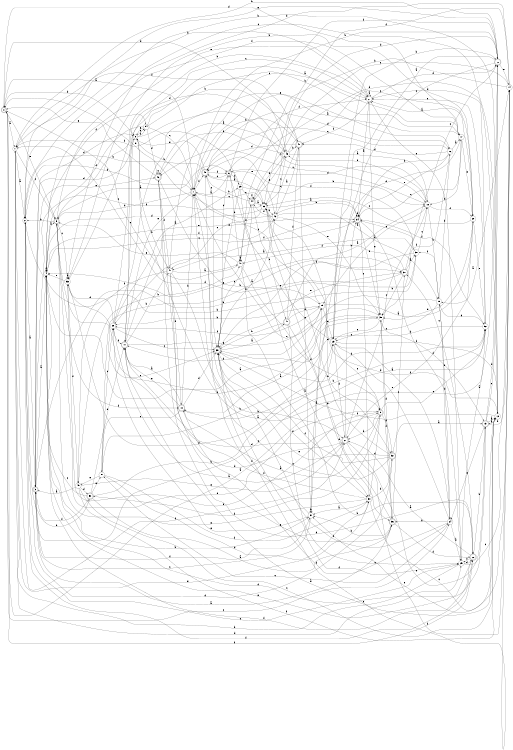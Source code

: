 digraph n44_10 {
__start0 [label="" shape="none"];

rankdir=LR;
size="8,5";

s0 [style="rounded,filled", color="black", fillcolor="white" shape="doublecircle", label="0"];
s1 [style="filled", color="black", fillcolor="white" shape="circle", label="1"];
s2 [style="filled", color="black", fillcolor="white" shape="circle", label="2"];
s3 [style="rounded,filled", color="black", fillcolor="white" shape="doublecircle", label="3"];
s4 [style="filled", color="black", fillcolor="white" shape="circle", label="4"];
s5 [style="rounded,filled", color="black", fillcolor="white" shape="doublecircle", label="5"];
s6 [style="rounded,filled", color="black", fillcolor="white" shape="doublecircle", label="6"];
s7 [style="rounded,filled", color="black", fillcolor="white" shape="doublecircle", label="7"];
s8 [style="filled", color="black", fillcolor="white" shape="circle", label="8"];
s9 [style="rounded,filled", color="black", fillcolor="white" shape="doublecircle", label="9"];
s10 [style="rounded,filled", color="black", fillcolor="white" shape="doublecircle", label="10"];
s11 [style="rounded,filled", color="black", fillcolor="white" shape="doublecircle", label="11"];
s12 [style="filled", color="black", fillcolor="white" shape="circle", label="12"];
s13 [style="rounded,filled", color="black", fillcolor="white" shape="doublecircle", label="13"];
s14 [style="filled", color="black", fillcolor="white" shape="circle", label="14"];
s15 [style="filled", color="black", fillcolor="white" shape="circle", label="15"];
s16 [style="filled", color="black", fillcolor="white" shape="circle", label="16"];
s17 [style="filled", color="black", fillcolor="white" shape="circle", label="17"];
s18 [style="filled", color="black", fillcolor="white" shape="circle", label="18"];
s19 [style="filled", color="black", fillcolor="white" shape="circle", label="19"];
s20 [style="filled", color="black", fillcolor="white" shape="circle", label="20"];
s21 [style="filled", color="black", fillcolor="white" shape="circle", label="21"];
s22 [style="rounded,filled", color="black", fillcolor="white" shape="doublecircle", label="22"];
s23 [style="filled", color="black", fillcolor="white" shape="circle", label="23"];
s24 [style="filled", color="black", fillcolor="white" shape="circle", label="24"];
s25 [style="filled", color="black", fillcolor="white" shape="circle", label="25"];
s26 [style="rounded,filled", color="black", fillcolor="white" shape="doublecircle", label="26"];
s27 [style="rounded,filled", color="black", fillcolor="white" shape="doublecircle", label="27"];
s28 [style="filled", color="black", fillcolor="white" shape="circle", label="28"];
s29 [style="filled", color="black", fillcolor="white" shape="circle", label="29"];
s30 [style="filled", color="black", fillcolor="white" shape="circle", label="30"];
s31 [style="filled", color="black", fillcolor="white" shape="circle", label="31"];
s32 [style="rounded,filled", color="black", fillcolor="white" shape="doublecircle", label="32"];
s33 [style="filled", color="black", fillcolor="white" shape="circle", label="33"];
s34 [style="rounded,filled", color="black", fillcolor="white" shape="doublecircle", label="34"];
s35 [style="filled", color="black", fillcolor="white" shape="circle", label="35"];
s36 [style="rounded,filled", color="black", fillcolor="white" shape="doublecircle", label="36"];
s37 [style="rounded,filled", color="black", fillcolor="white" shape="doublecircle", label="37"];
s38 [style="filled", color="black", fillcolor="white" shape="circle", label="38"];
s39 [style="rounded,filled", color="black", fillcolor="white" shape="doublecircle", label="39"];
s40 [style="rounded,filled", color="black", fillcolor="white" shape="doublecircle", label="40"];
s41 [style="rounded,filled", color="black", fillcolor="white" shape="doublecircle", label="41"];
s42 [style="filled", color="black", fillcolor="white" shape="circle", label="42"];
s43 [style="filled", color="black", fillcolor="white" shape="circle", label="43"];
s44 [style="rounded,filled", color="black", fillcolor="white" shape="doublecircle", label="44"];
s45 [style="rounded,filled", color="black", fillcolor="white" shape="doublecircle", label="45"];
s46 [style="rounded,filled", color="black", fillcolor="white" shape="doublecircle", label="46"];
s47 [style="filled", color="black", fillcolor="white" shape="circle", label="47"];
s48 [style="filled", color="black", fillcolor="white" shape="circle", label="48"];
s49 [style="filled", color="black", fillcolor="white" shape="circle", label="49"];
s50 [style="rounded,filled", color="black", fillcolor="white" shape="doublecircle", label="50"];
s51 [style="filled", color="black", fillcolor="white" shape="circle", label="51"];
s52 [style="filled", color="black", fillcolor="white" shape="circle", label="52"];
s53 [style="filled", color="black", fillcolor="white" shape="circle", label="53"];
s54 [style="filled", color="black", fillcolor="white" shape="circle", label="54"];
s0 -> s1 [label="a"];
s0 -> s8 [label="b"];
s0 -> s24 [label="c"];
s0 -> s43 [label="d"];
s0 -> s5 [label="e"];
s0 -> s26 [label="f"];
s1 -> s2 [label="a"];
s1 -> s22 [label="b"];
s1 -> s5 [label="c"];
s1 -> s25 [label="d"];
s1 -> s30 [label="e"];
s1 -> s27 [label="f"];
s2 -> s3 [label="a"];
s2 -> s50 [label="b"];
s2 -> s25 [label="c"];
s2 -> s7 [label="d"];
s2 -> s22 [label="e"];
s2 -> s26 [label="f"];
s3 -> s4 [label="a"];
s3 -> s38 [label="b"];
s3 -> s52 [label="c"];
s3 -> s8 [label="d"];
s3 -> s46 [label="e"];
s3 -> s31 [label="f"];
s4 -> s5 [label="a"];
s4 -> s31 [label="b"];
s4 -> s34 [label="c"];
s4 -> s4 [label="d"];
s4 -> s34 [label="e"];
s4 -> s54 [label="f"];
s5 -> s6 [label="a"];
s5 -> s2 [label="b"];
s5 -> s53 [label="c"];
s5 -> s9 [label="d"];
s5 -> s21 [label="e"];
s5 -> s10 [label="f"];
s6 -> s7 [label="a"];
s6 -> s48 [label="b"];
s6 -> s45 [label="c"];
s6 -> s29 [label="d"];
s6 -> s42 [label="e"];
s6 -> s21 [label="f"];
s7 -> s0 [label="a"];
s7 -> s8 [label="b"];
s7 -> s33 [label="c"];
s7 -> s5 [label="d"];
s7 -> s11 [label="e"];
s7 -> s45 [label="f"];
s8 -> s9 [label="a"];
s8 -> s47 [label="b"];
s8 -> s18 [label="c"];
s8 -> s3 [label="d"];
s8 -> s54 [label="e"];
s8 -> s54 [label="f"];
s9 -> s10 [label="a"];
s9 -> s27 [label="b"];
s9 -> s52 [label="c"];
s9 -> s32 [label="d"];
s9 -> s53 [label="e"];
s9 -> s50 [label="f"];
s10 -> s11 [label="a"];
s10 -> s7 [label="b"];
s10 -> s51 [label="c"];
s10 -> s39 [label="d"];
s10 -> s11 [label="e"];
s10 -> s24 [label="f"];
s11 -> s12 [label="a"];
s11 -> s47 [label="b"];
s11 -> s8 [label="c"];
s11 -> s9 [label="d"];
s11 -> s19 [label="e"];
s11 -> s42 [label="f"];
s12 -> s13 [label="a"];
s12 -> s2 [label="b"];
s12 -> s2 [label="c"];
s12 -> s33 [label="d"];
s12 -> s31 [label="e"];
s12 -> s39 [label="f"];
s13 -> s12 [label="a"];
s13 -> s14 [label="b"];
s13 -> s22 [label="c"];
s13 -> s22 [label="d"];
s13 -> s24 [label="e"];
s13 -> s4 [label="f"];
s14 -> s15 [label="a"];
s14 -> s48 [label="b"];
s14 -> s44 [label="c"];
s14 -> s53 [label="d"];
s14 -> s39 [label="e"];
s14 -> s33 [label="f"];
s15 -> s4 [label="a"];
s15 -> s16 [label="b"];
s15 -> s23 [label="c"];
s15 -> s52 [label="d"];
s15 -> s24 [label="e"];
s15 -> s38 [label="f"];
s16 -> s17 [label="a"];
s16 -> s34 [label="b"];
s16 -> s45 [label="c"];
s16 -> s41 [label="d"];
s16 -> s34 [label="e"];
s16 -> s35 [label="f"];
s17 -> s7 [label="a"];
s17 -> s18 [label="b"];
s17 -> s34 [label="c"];
s17 -> s0 [label="d"];
s17 -> s20 [label="e"];
s17 -> s4 [label="f"];
s18 -> s19 [label="a"];
s18 -> s15 [label="b"];
s18 -> s46 [label="c"];
s18 -> s6 [label="d"];
s18 -> s43 [label="e"];
s18 -> s20 [label="f"];
s19 -> s20 [label="a"];
s19 -> s28 [label="b"];
s19 -> s7 [label="c"];
s19 -> s11 [label="d"];
s19 -> s23 [label="e"];
s19 -> s28 [label="f"];
s20 -> s21 [label="a"];
s20 -> s53 [label="b"];
s20 -> s33 [label="c"];
s20 -> s35 [label="d"];
s20 -> s52 [label="e"];
s20 -> s27 [label="f"];
s21 -> s21 [label="a"];
s21 -> s1 [label="b"];
s21 -> s11 [label="c"];
s21 -> s22 [label="d"];
s21 -> s35 [label="e"];
s21 -> s41 [label="f"];
s22 -> s23 [label="a"];
s22 -> s7 [label="b"];
s22 -> s23 [label="c"];
s22 -> s33 [label="d"];
s22 -> s14 [label="e"];
s22 -> s6 [label="f"];
s23 -> s24 [label="a"];
s23 -> s22 [label="b"];
s23 -> s9 [label="c"];
s23 -> s27 [label="d"];
s23 -> s6 [label="e"];
s23 -> s12 [label="f"];
s24 -> s25 [label="a"];
s24 -> s36 [label="b"];
s24 -> s51 [label="c"];
s24 -> s15 [label="d"];
s24 -> s23 [label="e"];
s24 -> s39 [label="f"];
s25 -> s22 [label="a"];
s25 -> s1 [label="b"];
s25 -> s14 [label="c"];
s25 -> s26 [label="d"];
s25 -> s21 [label="e"];
s25 -> s39 [label="f"];
s26 -> s27 [label="a"];
s26 -> s13 [label="b"];
s26 -> s37 [label="c"];
s26 -> s4 [label="d"];
s26 -> s4 [label="e"];
s26 -> s25 [label="f"];
s27 -> s28 [label="a"];
s27 -> s34 [label="b"];
s27 -> s18 [label="c"];
s27 -> s11 [label="d"];
s27 -> s13 [label="e"];
s27 -> s14 [label="f"];
s28 -> s29 [label="a"];
s28 -> s41 [label="b"];
s28 -> s39 [label="c"];
s28 -> s53 [label="d"];
s28 -> s16 [label="e"];
s28 -> s11 [label="f"];
s29 -> s30 [label="a"];
s29 -> s18 [label="b"];
s29 -> s44 [label="c"];
s29 -> s12 [label="d"];
s29 -> s39 [label="e"];
s29 -> s1 [label="f"];
s30 -> s31 [label="a"];
s30 -> s32 [label="b"];
s30 -> s14 [label="c"];
s30 -> s9 [label="d"];
s30 -> s5 [label="e"];
s30 -> s46 [label="f"];
s31 -> s19 [label="a"];
s31 -> s31 [label="b"];
s31 -> s3 [label="c"];
s31 -> s17 [label="d"];
s31 -> s28 [label="e"];
s31 -> s7 [label="f"];
s32 -> s13 [label="a"];
s32 -> s33 [label="b"];
s32 -> s7 [label="c"];
s32 -> s2 [label="d"];
s32 -> s45 [label="e"];
s32 -> s39 [label="f"];
s33 -> s34 [label="a"];
s33 -> s42 [label="b"];
s33 -> s47 [label="c"];
s33 -> s4 [label="d"];
s33 -> s32 [label="e"];
s33 -> s3 [label="f"];
s34 -> s21 [label="a"];
s34 -> s25 [label="b"];
s34 -> s30 [label="c"];
s34 -> s34 [label="d"];
s34 -> s35 [label="e"];
s34 -> s47 [label="f"];
s35 -> s10 [label="a"];
s35 -> s5 [label="b"];
s35 -> s7 [label="c"];
s35 -> s36 [label="d"];
s35 -> s23 [label="e"];
s35 -> s13 [label="f"];
s36 -> s3 [label="a"];
s36 -> s31 [label="b"];
s36 -> s37 [label="c"];
s36 -> s26 [label="d"];
s36 -> s33 [label="e"];
s36 -> s35 [label="f"];
s37 -> s38 [label="a"];
s37 -> s35 [label="b"];
s37 -> s22 [label="c"];
s37 -> s1 [label="d"];
s37 -> s4 [label="e"];
s37 -> s48 [label="f"];
s38 -> s28 [label="a"];
s38 -> s2 [label="b"];
s38 -> s18 [label="c"];
s38 -> s39 [label="d"];
s38 -> s34 [label="e"];
s38 -> s45 [label="f"];
s39 -> s40 [label="a"];
s39 -> s42 [label="b"];
s39 -> s6 [label="c"];
s39 -> s52 [label="d"];
s39 -> s37 [label="e"];
s39 -> s30 [label="f"];
s40 -> s18 [label="a"];
s40 -> s39 [label="b"];
s40 -> s25 [label="c"];
s40 -> s19 [label="d"];
s40 -> s36 [label="e"];
s40 -> s41 [label="f"];
s41 -> s42 [label="a"];
s41 -> s7 [label="b"];
s41 -> s33 [label="c"];
s41 -> s45 [label="d"];
s41 -> s31 [label="e"];
s41 -> s1 [label="f"];
s42 -> s15 [label="a"];
s42 -> s34 [label="b"];
s42 -> s43 [label="c"];
s42 -> s0 [label="d"];
s42 -> s35 [label="e"];
s42 -> s44 [label="f"];
s43 -> s18 [label="a"];
s43 -> s41 [label="b"];
s43 -> s20 [label="c"];
s43 -> s5 [label="d"];
s43 -> s44 [label="e"];
s43 -> s46 [label="f"];
s44 -> s33 [label="a"];
s44 -> s45 [label="b"];
s44 -> s40 [label="c"];
s44 -> s43 [label="d"];
s44 -> s39 [label="e"];
s44 -> s44 [label="f"];
s45 -> s33 [label="a"];
s45 -> s2 [label="b"];
s45 -> s39 [label="c"];
s45 -> s16 [label="d"];
s45 -> s8 [label="e"];
s45 -> s6 [label="f"];
s46 -> s43 [label="a"];
s46 -> s19 [label="b"];
s46 -> s46 [label="c"];
s46 -> s26 [label="d"];
s46 -> s0 [label="e"];
s46 -> s47 [label="f"];
s47 -> s48 [label="a"];
s47 -> s27 [label="b"];
s47 -> s21 [label="c"];
s47 -> s10 [label="d"];
s47 -> s36 [label="e"];
s47 -> s49 [label="f"];
s48 -> s48 [label="a"];
s48 -> s26 [label="b"];
s48 -> s0 [label="c"];
s48 -> s9 [label="d"];
s48 -> s5 [label="e"];
s48 -> s44 [label="f"];
s49 -> s3 [label="a"];
s49 -> s48 [label="b"];
s49 -> s12 [label="c"];
s49 -> s50 [label="d"];
s49 -> s27 [label="e"];
s49 -> s12 [label="f"];
s50 -> s36 [label="a"];
s50 -> s23 [label="b"];
s50 -> s4 [label="c"];
s50 -> s11 [label="d"];
s50 -> s51 [label="e"];
s50 -> s3 [label="f"];
s51 -> s37 [label="a"];
s51 -> s35 [label="b"];
s51 -> s28 [label="c"];
s51 -> s30 [label="d"];
s51 -> s49 [label="e"];
s51 -> s30 [label="f"];
s52 -> s0 [label="a"];
s52 -> s10 [label="b"];
s52 -> s39 [label="c"];
s52 -> s21 [label="d"];
s52 -> s21 [label="e"];
s52 -> s34 [label="f"];
s53 -> s53 [label="a"];
s53 -> s21 [label="b"];
s53 -> s39 [label="c"];
s53 -> s23 [label="d"];
s53 -> s4 [label="e"];
s53 -> s49 [label="f"];
s54 -> s17 [label="a"];
s54 -> s17 [label="b"];
s54 -> s7 [label="c"];
s54 -> s46 [label="d"];
s54 -> s8 [label="e"];
s54 -> s4 [label="f"];

}